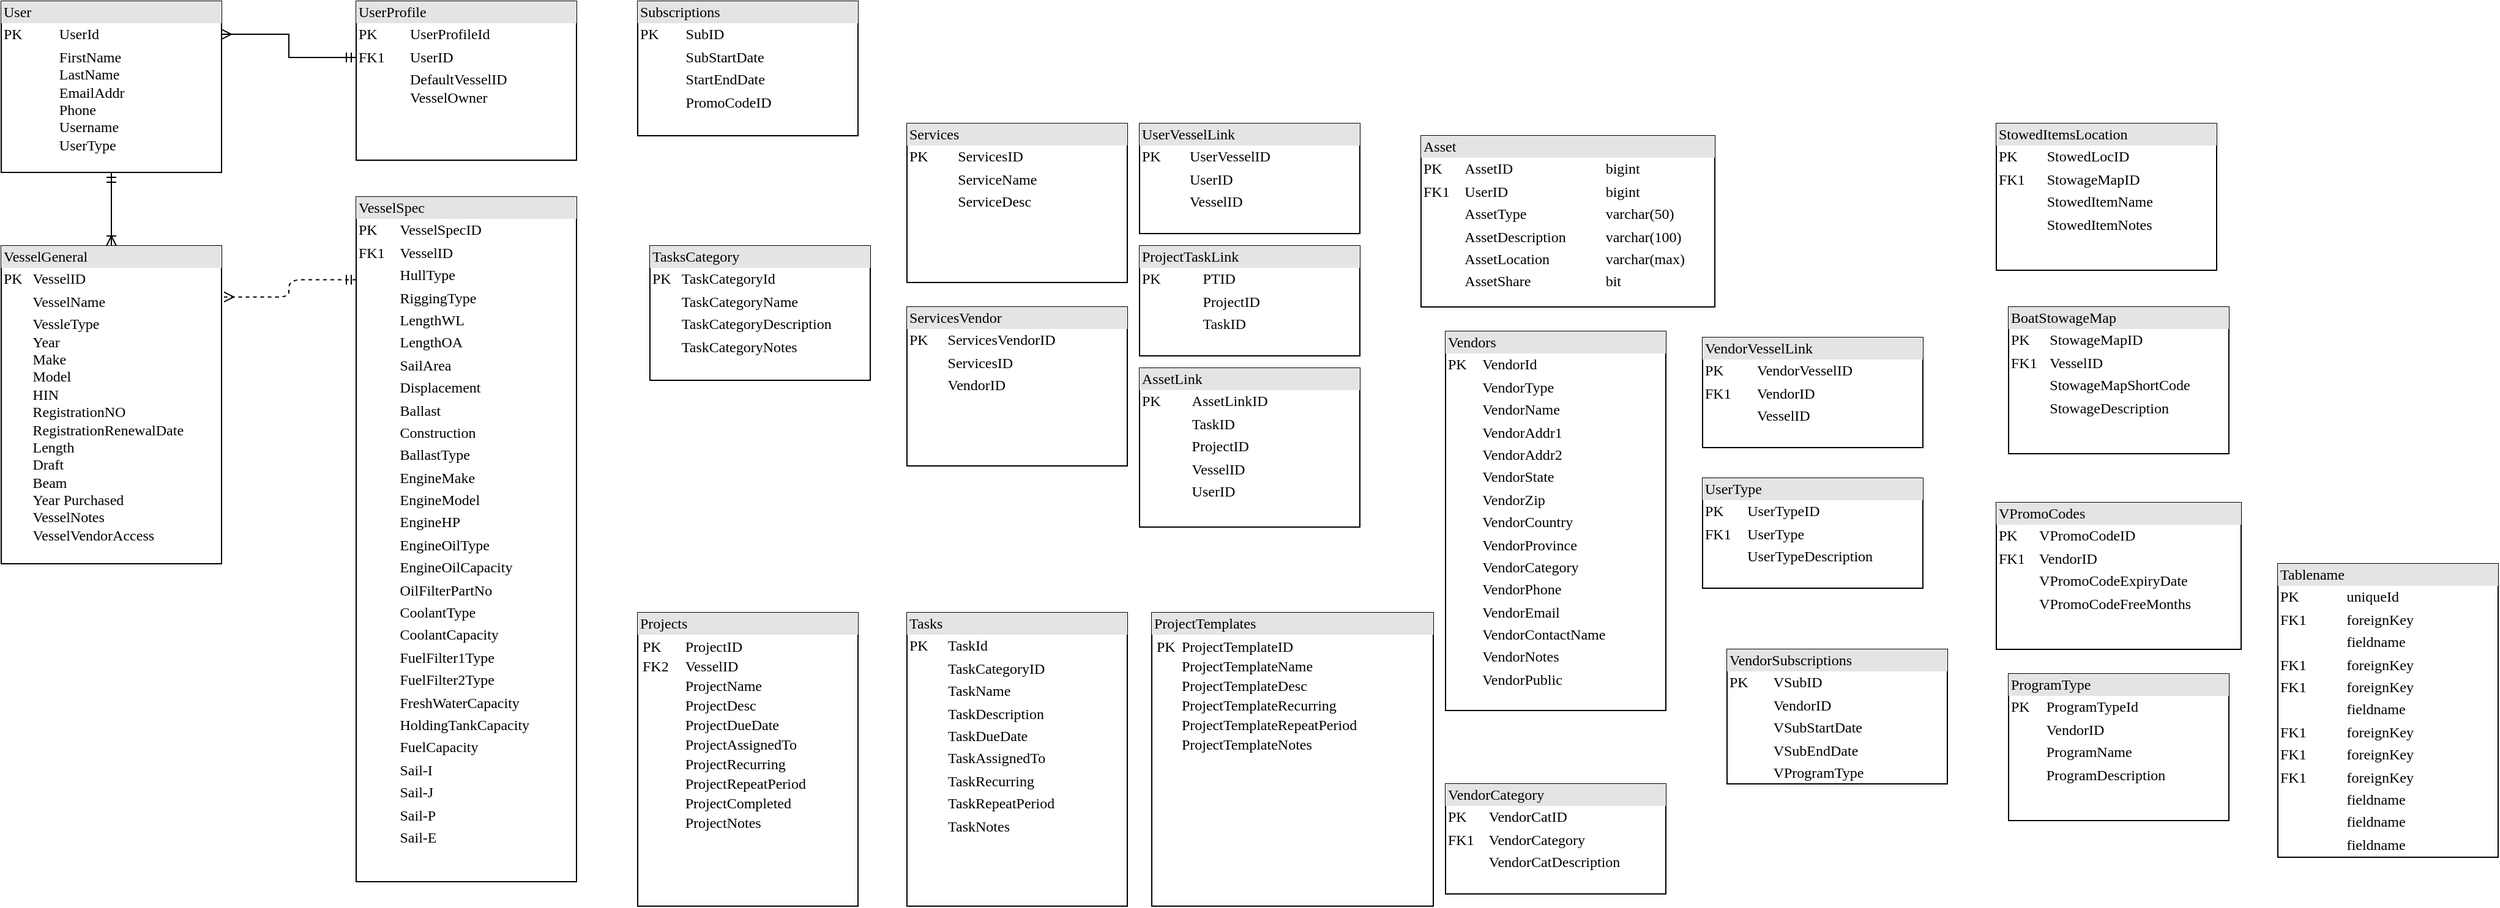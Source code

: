 <mxfile version="13.9.1" type="github">
  <diagram name="Page-1" id="2ca16b54-16f6-2749-3443-fa8db7711227">
    <mxGraphModel dx="1422" dy="802" grid="1" gridSize="10" guides="1" tooltips="1" connect="1" arrows="1" fold="1" page="1" pageScale="1" pageWidth="1100" pageHeight="850" background="#ffffff" math="0" shadow="0">
      <root>
        <mxCell id="0" />
        <mxCell id="1" parent="0" />
        <mxCell id="2ed32ef02a7f4228-1" value="&lt;div style=&quot;box-sizing: border-box ; width: 100% ; background: #e4e4e4 ; padding: 2px&quot;&gt;User&lt;/div&gt;&lt;table style=&quot;width: 100% ; font-size: 1em&quot; cellpadding=&quot;2&quot; cellspacing=&quot;0&quot;&gt;&lt;tbody&gt;&lt;tr&gt;&lt;td&gt;PK&lt;/td&gt;&lt;td&gt;UserId&lt;/td&gt;&lt;/tr&gt;&lt;tr&gt;&lt;td&gt;&lt;br&gt;&lt;/td&gt;&lt;td&gt;FirstName&lt;br&gt;LastName&lt;br&gt;EmailAddr&lt;br&gt;Phone&lt;br&gt;Username&lt;br&gt;UserType&lt;/td&gt;&lt;/tr&gt;&lt;tr&gt;&lt;td&gt;&lt;/td&gt;&lt;td&gt;&lt;br&gt;&lt;/td&gt;&lt;/tr&gt;&lt;/tbody&gt;&lt;/table&gt;" style="verticalAlign=top;align=left;overflow=fill;html=1;rounded=0;shadow=0;comic=0;labelBackgroundColor=none;strokeWidth=1;fontFamily=Verdana;fontSize=12" parent="1" vertex="1">
          <mxGeometry x="110" y="50" width="180" height="140" as="geometry" />
        </mxCell>
        <mxCell id="2ed32ef02a7f4228-22" style="edgeStyle=orthogonalEdgeStyle;html=1;dashed=1;labelBackgroundColor=none;startArrow=ERmandOne;endArrow=ERmany;fontFamily=Verdana;fontSize=12;align=left;entryX=1.011;entryY=0.161;entryDx=0;entryDy=0;entryPerimeter=0;exitX=0;exitY=0.121;exitDx=0;exitDy=0;exitPerimeter=0;startFill=0;endFill=0;" parent="1" source="2ed32ef02a7f4228-8" target="2ed32ef02a7f4228-5" edge="1">
          <mxGeometry relative="1" as="geometry">
            <mxPoint x="290" y="585" as="targetPoint" />
            <Array as="points" />
          </mxGeometry>
        </mxCell>
        <mxCell id="2ed32ef02a7f4228-5" value="&lt;div style=&quot;box-sizing: border-box ; width: 100% ; background: #e4e4e4 ; padding: 2px&quot;&gt;VesselGeneral&lt;/div&gt;&lt;table style=&quot;width: 100% ; font-size: 1em&quot; cellpadding=&quot;2&quot; cellspacing=&quot;0&quot;&gt;&lt;tbody&gt;&lt;tr&gt;&lt;td&gt;PK&lt;/td&gt;&lt;td&gt;VesselID&lt;/td&gt;&lt;/tr&gt;&lt;tr&gt;&lt;td&gt;&lt;br&gt;&lt;/td&gt;&lt;td&gt;VesselName&lt;/td&gt;&lt;/tr&gt;&lt;tr&gt;&lt;td&gt;&lt;/td&gt;&lt;td&gt;VessleType&lt;br&gt;Year&lt;br&gt;Make&lt;br&gt;Model&lt;br&gt;HIN&lt;br&gt;RegistrationNO&lt;br&gt;RegistrationRenewalDate&lt;br&gt;Length&lt;br&gt;Draft&lt;br&gt;Beam&lt;br&gt;Year Purchased&lt;br&gt;VesselNotes&lt;br&gt;VesselVendorAccess&lt;br&gt;&lt;br&gt;&lt;br&gt;&lt;br&gt;&lt;/td&gt;&lt;/tr&gt;&lt;/tbody&gt;&lt;/table&gt;" style="verticalAlign=top;align=left;overflow=fill;html=1;rounded=0;shadow=0;comic=0;labelBackgroundColor=none;strokeWidth=1;fontFamily=Verdana;fontSize=12" parent="1" vertex="1">
          <mxGeometry x="110" y="250" width="180" height="260" as="geometry" />
        </mxCell>
        <mxCell id="2ed32ef02a7f4228-8" value="&lt;div style=&quot;box-sizing: border-box ; width: 100% ; background: #e4e4e4 ; padding: 2px&quot;&gt;VesselSpec&lt;/div&gt;&lt;table style=&quot;width: 100% ; font-size: 1em&quot; cellpadding=&quot;2&quot; cellspacing=&quot;0&quot;&gt;&lt;tbody&gt;&lt;tr&gt;&lt;td&gt;PK&lt;/td&gt;&lt;td&gt;VesselSpecID&lt;/td&gt;&lt;/tr&gt;&lt;tr&gt;&lt;td&gt;FK1&lt;/td&gt;&lt;td&gt;VesselID&lt;/td&gt;&lt;/tr&gt;&lt;tr&gt;&lt;td&gt;&lt;/td&gt;&lt;td&gt;HullType&lt;/td&gt;&lt;/tr&gt;&lt;tr&gt;&lt;td&gt;&lt;br&gt;&lt;/td&gt;&lt;td&gt;RiggingType&lt;/td&gt;&lt;/tr&gt;&lt;tr&gt;&lt;td&gt;&lt;/td&gt;&lt;td&gt;LengthWL&lt;br&gt;&lt;/td&gt;&lt;/tr&gt;&lt;tr&gt;&lt;td&gt;&lt;br&gt;&lt;/td&gt;&lt;td&gt;LengthOA&lt;/td&gt;&lt;/tr&gt;&lt;tr&gt;&lt;td&gt;&lt;br&gt;&lt;/td&gt;&lt;td&gt;SailArea&lt;/td&gt;&lt;/tr&gt;&lt;tr&gt;&lt;td&gt;&lt;br&gt;&lt;/td&gt;&lt;td&gt;Displacement&lt;/td&gt;&lt;/tr&gt;&lt;tr&gt;&lt;td&gt;&lt;br&gt;&lt;/td&gt;&lt;td&gt;Ballast&lt;/td&gt;&lt;/tr&gt;&lt;tr&gt;&lt;td&gt;&lt;br&gt;&lt;/td&gt;&lt;td&gt;Construction&lt;/td&gt;&lt;/tr&gt;&lt;tr&gt;&lt;td&gt;&lt;br&gt;&lt;/td&gt;&lt;td&gt;BallastType&lt;/td&gt;&lt;/tr&gt;&lt;tr&gt;&lt;td&gt;&lt;br&gt;&lt;/td&gt;&lt;td&gt;EngineMake&lt;/td&gt;&lt;/tr&gt;&lt;tr&gt;&lt;td&gt;&lt;br&gt;&lt;/td&gt;&lt;td&gt;EngineModel&lt;/td&gt;&lt;/tr&gt;&lt;tr&gt;&lt;td&gt;&lt;br&gt;&lt;/td&gt;&lt;td&gt;EngineHP&lt;/td&gt;&lt;/tr&gt;&lt;tr&gt;&lt;td&gt;&lt;br&gt;&lt;/td&gt;&lt;td&gt;EngineOilType&lt;/td&gt;&lt;/tr&gt;&lt;tr&gt;&lt;td&gt;&lt;br&gt;&lt;/td&gt;&lt;td&gt;EngineOilCapacity&lt;/td&gt;&lt;/tr&gt;&lt;tr&gt;&lt;td&gt;&lt;br&gt;&lt;/td&gt;&lt;td&gt;OilFilterPartNo&lt;/td&gt;&lt;/tr&gt;&lt;tr&gt;&lt;td&gt;&lt;br&gt;&lt;/td&gt;&lt;td&gt;CoolantType&lt;/td&gt;&lt;/tr&gt;&lt;tr&gt;&lt;td&gt;&lt;br&gt;&lt;/td&gt;&lt;td&gt;CoolantCapacity&lt;/td&gt;&lt;/tr&gt;&lt;tr&gt;&lt;td&gt;&lt;br&gt;&lt;/td&gt;&lt;td&gt;FuelFilter1Type&lt;/td&gt;&lt;/tr&gt;&lt;tr&gt;&lt;td&gt;&lt;br&gt;&lt;/td&gt;&lt;td&gt;FuelFilter2Type&lt;/td&gt;&lt;/tr&gt;&lt;tr&gt;&lt;td&gt;&lt;br&gt;&lt;/td&gt;&lt;td&gt;FreshWaterCapacity&lt;/td&gt;&lt;/tr&gt;&lt;tr&gt;&lt;td&gt;&lt;br&gt;&lt;/td&gt;&lt;td&gt;HoldingTankCapacity&lt;/td&gt;&lt;/tr&gt;&lt;tr&gt;&lt;td&gt;&lt;br&gt;&lt;/td&gt;&lt;td&gt;FuelCapacity&lt;/td&gt;&lt;/tr&gt;&lt;tr&gt;&lt;td&gt;&lt;br&gt;&lt;/td&gt;&lt;td&gt;Sail-I&lt;/td&gt;&lt;/tr&gt;&lt;tr&gt;&lt;td&gt;&lt;br&gt;&lt;/td&gt;&lt;td&gt;Sail-J&lt;/td&gt;&lt;/tr&gt;&lt;tr&gt;&lt;td&gt;&lt;br&gt;&lt;/td&gt;&lt;td&gt;Sail-P&lt;/td&gt;&lt;/tr&gt;&lt;tr&gt;&lt;td&gt;&lt;br&gt;&lt;/td&gt;&lt;td&gt;Sail-E&lt;/td&gt;&lt;/tr&gt;&lt;/tbody&gt;&lt;/table&gt;" style="verticalAlign=top;align=left;overflow=fill;html=1;rounded=0;shadow=0;comic=0;labelBackgroundColor=none;strokeWidth=1;fontFamily=Verdana;fontSize=12" parent="1" vertex="1">
          <mxGeometry x="400" y="210" width="180" height="560" as="geometry" />
        </mxCell>
        <mxCell id="2ed32ef02a7f4228-9" value="&lt;div style=&quot;box-sizing: border-box ; width: 100% ; background: #e4e4e4 ; padding: 2px&quot;&gt;UserVesselLink&lt;/div&gt;&lt;table style=&quot;width: 100% ; font-size: 1em&quot; cellpadding=&quot;2&quot; cellspacing=&quot;0&quot;&gt;&lt;tbody&gt;&lt;tr&gt;&lt;td&gt;PK&lt;/td&gt;&lt;td&gt;UserVesselID&lt;/td&gt;&lt;/tr&gt;&lt;tr&gt;&lt;td&gt;&lt;/td&gt;&lt;td&gt;UserID&lt;/td&gt;&lt;/tr&gt;&lt;tr&gt;&lt;td&gt;&lt;/td&gt;&lt;td&gt;VesselID&lt;/td&gt;&lt;/tr&gt;&lt;/tbody&gt;&lt;/table&gt;" style="verticalAlign=top;align=left;overflow=fill;html=1;rounded=0;shadow=0;comic=0;labelBackgroundColor=none;strokeWidth=1;fontFamily=Verdana;fontSize=12" parent="1" vertex="1">
          <mxGeometry x="1040" y="150" width="180" height="90" as="geometry" />
        </mxCell>
        <mxCell id="2ed32ef02a7f4228-10" value="&lt;div style=&quot;box-sizing: border-box ; width: 100% ; background: #e4e4e4 ; padding: 2px&quot;&gt;Tablename&lt;/div&gt;&lt;table style=&quot;width: 100% ; font-size: 1em&quot; cellpadding=&quot;2&quot; cellspacing=&quot;0&quot;&gt;&lt;tbody&gt;&lt;tr&gt;&lt;td&gt;PK&lt;/td&gt;&lt;td&gt;uniqueId&lt;/td&gt;&lt;/tr&gt;&lt;tr&gt;&lt;td&gt;FK1&lt;/td&gt;&lt;td&gt;foreignKey&lt;/td&gt;&lt;/tr&gt;&lt;tr&gt;&lt;td&gt;&lt;/td&gt;&lt;td&gt;fieldname&lt;/td&gt;&lt;/tr&gt;&lt;tr&gt;&lt;td&gt;FK1&lt;br&gt;&lt;/td&gt;&lt;td&gt;foreignKey&lt;br&gt;&lt;/td&gt;&lt;/tr&gt;&lt;tr&gt;&lt;td&gt;FK1&lt;br&gt;&lt;/td&gt;&lt;td&gt;foreignKey&lt;br&gt;&lt;/td&gt;&lt;/tr&gt;&lt;tr&gt;&lt;td&gt;&lt;br&gt;&lt;/td&gt;&lt;td&gt;fieldname&lt;br&gt;&lt;/td&gt;&lt;/tr&gt;&lt;tr&gt;&lt;td&gt;FK1&lt;br&gt;&lt;/td&gt;&lt;td&gt;foreignKey&lt;br&gt;&lt;/td&gt;&lt;/tr&gt;&lt;tr&gt;&lt;td&gt;FK1&lt;br&gt;&lt;/td&gt;&lt;td&gt;foreignKey&lt;br&gt;&lt;/td&gt;&lt;/tr&gt;&lt;tr&gt;&lt;td&gt;FK1&lt;br&gt;&lt;/td&gt;&lt;td&gt;foreignKey&lt;br&gt;&lt;/td&gt;&lt;/tr&gt;&lt;tr&gt;&lt;td&gt;&lt;br&gt;&lt;/td&gt;&lt;td&gt;fieldname&lt;br&gt;&lt;/td&gt;&lt;/tr&gt;&lt;tr&gt;&lt;td&gt;&lt;br&gt;&lt;/td&gt;&lt;td&gt;fieldname&lt;br&gt;&lt;/td&gt;&lt;/tr&gt;&lt;tr&gt;&lt;td&gt;&lt;br&gt;&lt;/td&gt;&lt;td&gt;fieldname&lt;br&gt;&lt;/td&gt;&lt;/tr&gt;&lt;/tbody&gt;&lt;/table&gt;" style="verticalAlign=top;align=left;overflow=fill;html=1;rounded=0;shadow=0;comic=0;labelBackgroundColor=none;strokeWidth=1;fontFamily=Verdana;fontSize=12" parent="1" vertex="1">
          <mxGeometry x="1970" y="510" width="180" height="240" as="geometry" />
        </mxCell>
        <mxCell id="2ed32ef02a7f4228-11" value="&lt;div style=&quot;box-sizing: border-box ; width: 100% ; background: #e4e4e4 ; padding: 2px&quot;&gt;ProjectTaskLink&lt;/div&gt;&lt;table style=&quot;width: 100% ; font-size: 1em&quot; cellpadding=&quot;2&quot; cellspacing=&quot;0&quot;&gt;&lt;tbody&gt;&lt;tr&gt;&lt;td&gt;PK&lt;/td&gt;&lt;td&gt;PTID&lt;/td&gt;&lt;/tr&gt;&lt;tr&gt;&lt;td&gt;&lt;br&gt;&lt;/td&gt;&lt;td&gt;ProjectID&lt;/td&gt;&lt;/tr&gt;&lt;tr&gt;&lt;td&gt;&lt;/td&gt;&lt;td&gt;TaskID&lt;/td&gt;&lt;/tr&gt;&lt;/tbody&gt;&lt;/table&gt;" style="verticalAlign=top;align=left;overflow=fill;html=1;rounded=0;shadow=0;comic=0;labelBackgroundColor=none;strokeWidth=1;fontFamily=Verdana;fontSize=12" parent="1" vertex="1">
          <mxGeometry x="1040" y="250" width="180" height="90" as="geometry" />
        </mxCell>
        <mxCell id="2ed32ef02a7f4228-13" value="" style="edgeStyle=orthogonalEdgeStyle;html=1;endArrow=ERoneToMany;startArrow=ERmandOne;labelBackgroundColor=none;fontFamily=Verdana;fontSize=12;align=left;exitX=0.5;exitY=1;entryX=0.5;entryY=0;" parent="1" source="2ed32ef02a7f4228-1" target="2ed32ef02a7f4228-5" edge="1">
          <mxGeometry width="100" height="100" relative="1" as="geometry">
            <mxPoint x="350" y="370" as="sourcePoint" />
            <mxPoint x="450" y="270" as="targetPoint" />
          </mxGeometry>
        </mxCell>
        <mxCell id="KJobEhFZfpMi85MwYcCg-4" style="edgeStyle=orthogonalEdgeStyle;rounded=0;orthogonalLoop=1;jettySize=auto;html=1;entryX=1;entryY=0.193;entryDx=0;entryDy=0;entryPerimeter=0;exitX=0;exitY=0.354;exitDx=0;exitDy=0;exitPerimeter=0;endArrow=ERmany;endFill=0;startArrow=ERmandOne;startFill=0;" parent="1" source="KJobEhFZfpMi85MwYcCg-2" target="2ed32ef02a7f4228-1" edge="1">
          <mxGeometry relative="1" as="geometry" />
        </mxCell>
        <mxCell id="KJobEhFZfpMi85MwYcCg-2" value="&lt;div style=&quot;box-sizing: border-box ; width: 100% ; background: #e4e4e4 ; padding: 2px&quot;&gt;UserProfile&lt;/div&gt;&lt;table style=&quot;width: 100% ; font-size: 1em&quot; cellpadding=&quot;2&quot; cellspacing=&quot;0&quot;&gt;&lt;tbody&gt;&lt;tr&gt;&lt;td&gt;PK&lt;/td&gt;&lt;td&gt;UserProfileId&lt;/td&gt;&lt;/tr&gt;&lt;tr&gt;&lt;td&gt;FK1&lt;/td&gt;&lt;td&gt;UserID&lt;/td&gt;&lt;/tr&gt;&lt;tr&gt;&lt;td&gt;&lt;br&gt;&lt;/td&gt;&lt;td&gt;DefaultVesselID&lt;br&gt;VesselOwner&lt;/td&gt;&lt;/tr&gt;&lt;tr&gt;&lt;td&gt;&lt;br&gt;&lt;/td&gt;&lt;td&gt;&lt;br&gt;&lt;/td&gt;&lt;/tr&gt;&lt;/tbody&gt;&lt;/table&gt;" style="verticalAlign=top;align=left;overflow=fill;html=1;rounded=0;shadow=0;comic=0;labelBackgroundColor=none;strokeWidth=1;fontFamily=Verdana;fontSize=12" parent="1" vertex="1">
          <mxGeometry x="400" y="50" width="180" height="130" as="geometry" />
        </mxCell>
        <mxCell id="KJobEhFZfpMi85MwYcCg-8" value="&lt;div style=&quot;box-sizing: border-box ; width: 100% ; background: #e4e4e4 ; padding: 2px&quot;&gt;Projects&lt;/div&gt;&lt;table style=&quot;width: 100% ; font-size: 1em&quot; cellpadding=&quot;2&quot; cellspacing=&quot;0&quot;&gt;&lt;tbody&gt;&lt;tr&gt;&lt;td&gt;&lt;table cellpadding=&quot;2&quot; cellspacing=&quot;0&quot; style=&quot;font-size: 1em ; width: 176px&quot;&gt;&lt;tbody style=&quot;line-height: 12px&quot;&gt;&lt;tr&gt;&lt;td&gt;PK&lt;/td&gt;&lt;td&gt;&lt;span style=&quot;background-color: rgb(255 , 255 , 255)&quot;&gt;ProjectID&lt;/span&gt;&lt;/td&gt;&lt;/tr&gt;&lt;tr&gt;&lt;td&gt;FK2&lt;/td&gt;&lt;td&gt;&lt;span style=&quot;background-color: rgb(255 , 255 , 255)&quot;&gt;VesselID&lt;/span&gt;&lt;/td&gt;&lt;/tr&gt;&lt;tr&gt;&lt;td&gt;&lt;br&gt;&lt;/td&gt;&lt;td&gt;ProjectName&lt;/td&gt;&lt;/tr&gt;&lt;tr&gt;&lt;td&gt;&lt;br&gt;&lt;/td&gt;&lt;td&gt;ProjectDesc&lt;/td&gt;&lt;/tr&gt;&lt;tr&gt;&lt;td&gt;&lt;br&gt;&lt;/td&gt;&lt;td&gt;ProjectDueDate&lt;/td&gt;&lt;/tr&gt;&lt;tr&gt;&lt;td&gt;&lt;br&gt;&lt;/td&gt;&lt;td&gt;ProjectAssignedTo&lt;/td&gt;&lt;/tr&gt;&lt;tr&gt;&lt;td&gt;&lt;br&gt;&lt;/td&gt;&lt;td&gt;ProjectRecurring&lt;/td&gt;&lt;/tr&gt;&lt;tr&gt;&lt;td&gt;&lt;br&gt;&lt;/td&gt;&lt;td&gt;&lt;span style=&quot;background-color: rgb(255 , 255 , 255)&quot;&gt;ProjectRepeatPeriod&lt;/span&gt;&lt;/td&gt;&lt;/tr&gt;&lt;tr&gt;&lt;td&gt;&lt;br&gt;&lt;/td&gt;&lt;td&gt;ProjectCompleted&lt;/td&gt;&lt;/tr&gt;&lt;tr&gt;&lt;td&gt;&lt;br&gt;&lt;/td&gt;&lt;td&gt;ProjectNotes&lt;/td&gt;&lt;/tr&gt;&lt;/tbody&gt;&lt;/table&gt;&lt;/td&gt;&lt;td&gt;&lt;/td&gt;&lt;/tr&gt;&lt;tr&gt;&lt;td&gt;&lt;br&gt;&lt;/td&gt;&lt;td&gt;fieldname&lt;br&gt;&lt;/td&gt;&lt;/tr&gt;&lt;tr&gt;&lt;td&gt;&lt;br&gt;&lt;/td&gt;&lt;td&gt;fieldname&lt;br&gt;&lt;/td&gt;&lt;/tr&gt;&lt;tr&gt;&lt;td&gt;&lt;br&gt;&lt;/td&gt;&lt;td&gt;fieldname&lt;br&gt;&lt;/td&gt;&lt;/tr&gt;&lt;/tbody&gt;&lt;/table&gt;" style="verticalAlign=top;align=left;overflow=fill;html=1;rounded=0;shadow=0;comic=0;labelBackgroundColor=none;strokeWidth=1;fontFamily=Verdana;fontSize=12" parent="1" vertex="1">
          <mxGeometry x="630" y="550" width="180" height="240" as="geometry" />
        </mxCell>
        <mxCell id="KJobEhFZfpMi85MwYcCg-45" value="&lt;div style=&quot;box-sizing: border-box ; width: 100% ; background: #e4e4e4 ; padding: 2px&quot;&gt;ProjectTemplates&lt;/div&gt;&lt;table style=&quot;width: 100% ; font-size: 1em&quot; cellpadding=&quot;2&quot; cellspacing=&quot;0&quot;&gt;&lt;tbody&gt;&lt;tr&gt;&lt;td&gt;&lt;table cellpadding=&quot;2&quot; cellspacing=&quot;0&quot; style=&quot;font-size: 1em ; width: 176px&quot;&gt;&lt;tbody style=&quot;line-height: 12px&quot;&gt;&lt;tr&gt;&lt;td&gt;PK&lt;/td&gt;&lt;td&gt;&lt;span style=&quot;background-color: rgb(255 , 255 , 255)&quot;&gt;ProjectTemplateID&lt;/span&gt;&lt;/td&gt;&lt;/tr&gt;&lt;tr&gt;&lt;td&gt;&lt;br&gt;&lt;/td&gt;&lt;td&gt;ProjectTemplateName&lt;/td&gt;&lt;/tr&gt;&lt;tr&gt;&lt;td&gt;&lt;br&gt;&lt;/td&gt;&lt;td&gt;ProjectTemplateDesc&lt;/td&gt;&lt;/tr&gt;&lt;tr&gt;&lt;td&gt;&lt;br&gt;&lt;/td&gt;&lt;td&gt;ProjectTemplateRecurring&lt;/td&gt;&lt;/tr&gt;&lt;tr&gt;&lt;td&gt;&lt;br&gt;&lt;/td&gt;&lt;td&gt;&lt;span style=&quot;background-color: rgb(255 , 255 , 255)&quot;&gt;ProjectTemplateRepeatPeriod&lt;/span&gt;&lt;/td&gt;&lt;/tr&gt;&lt;tr&gt;&lt;td&gt;&lt;br&gt;&lt;/td&gt;&lt;td&gt;ProjectTemplateNotes&lt;/td&gt;&lt;/tr&gt;&lt;/tbody&gt;&lt;/table&gt;&lt;/td&gt;&lt;td&gt;&lt;/td&gt;&lt;/tr&gt;&lt;/tbody&gt;&lt;/table&gt;" style="verticalAlign=top;align=left;overflow=fill;html=1;rounded=0;shadow=0;comic=0;labelBackgroundColor=none;strokeWidth=1;fontFamily=Verdana;fontSize=12" parent="1" vertex="1">
          <mxGeometry x="1050" y="550" width="230" height="240" as="geometry" />
        </mxCell>
        <mxCell id="KJobEhFZfpMi85MwYcCg-46" value="&lt;div style=&quot;box-sizing: border-box ; width: 100% ; background: #e4e4e4 ; padding: 2px&quot;&gt;Tasks&lt;/div&gt;&lt;table style=&quot;width: 100% ; font-size: 1em&quot; cellpadding=&quot;2&quot; cellspacing=&quot;0&quot;&gt;&lt;tbody&gt;&lt;tr&gt;&lt;td&gt;PK&lt;/td&gt;&lt;td&gt;TaskId&lt;/td&gt;&lt;/tr&gt;&lt;tr&gt;&lt;td&gt;&lt;br&gt;&lt;/td&gt;&lt;td&gt;TaskCategoryID&lt;/td&gt;&lt;/tr&gt;&lt;tr&gt;&lt;td&gt;&lt;/td&gt;&lt;td&gt;TaskName&lt;/td&gt;&lt;/tr&gt;&lt;tr&gt;&lt;td&gt;&lt;br&gt;&lt;/td&gt;&lt;td&gt;TaskDescription&lt;/td&gt;&lt;/tr&gt;&lt;tr&gt;&lt;td&gt;&lt;br&gt;&lt;/td&gt;&lt;td&gt;TaskDueDate&lt;br&gt;&lt;/td&gt;&lt;/tr&gt;&lt;tr&gt;&lt;td&gt;&lt;br&gt;&lt;/td&gt;&lt;td&gt;TaskAssignedTo&lt;/td&gt;&lt;/tr&gt;&lt;tr&gt;&lt;td&gt;&lt;br&gt;&lt;/td&gt;&lt;td&gt;TaskRecurring&lt;/td&gt;&lt;/tr&gt;&lt;tr&gt;&lt;td&gt;&lt;br&gt;&lt;/td&gt;&lt;td&gt;TaskRepeatPeriod&lt;/td&gt;&lt;/tr&gt;&lt;tr&gt;&lt;td&gt;&lt;br&gt;&lt;/td&gt;&lt;td&gt;TaskNotes&lt;br&gt;&lt;/td&gt;&lt;/tr&gt;&lt;/tbody&gt;&lt;/table&gt;" style="verticalAlign=top;align=left;overflow=fill;html=1;rounded=0;shadow=0;comic=0;labelBackgroundColor=none;strokeWidth=1;fontFamily=Verdana;fontSize=12" parent="1" vertex="1">
          <mxGeometry x="850" y="550" width="180" height="240" as="geometry" />
        </mxCell>
        <mxCell id="KJobEhFZfpMi85MwYcCg-47" value="&lt;div style=&quot;box-sizing: border-box ; width: 100% ; background: #e4e4e4 ; padding: 2px&quot;&gt;Asset&lt;/div&gt;&lt;table style=&quot;width: 100% ; font-size: 1em&quot; cellpadding=&quot;2&quot; cellspacing=&quot;0&quot;&gt;&lt;tbody&gt;&lt;tr&gt;&lt;td&gt;PK&lt;/td&gt;&lt;td&gt;AssetID&lt;/td&gt;&lt;td&gt;bigint&lt;/td&gt;&lt;/tr&gt;&lt;tr&gt;&lt;td&gt;FK1&lt;/td&gt;&lt;td&gt;UserID&lt;/td&gt;&lt;td&gt;bigint&lt;/td&gt;&lt;/tr&gt;&lt;tr&gt;&lt;td&gt;&lt;/td&gt;&lt;td&gt;AssetType&lt;/td&gt;&lt;td&gt;varchar(50)&lt;/td&gt;&lt;/tr&gt;&lt;tr&gt;&lt;td&gt;&lt;br&gt;&lt;/td&gt;&lt;td&gt;AssetDescription&lt;/td&gt;&lt;td&gt;varchar(100)&lt;/td&gt;&lt;/tr&gt;&lt;tr&gt;&lt;td&gt;&lt;br&gt;&lt;/td&gt;&lt;td&gt;AssetLocation&lt;/td&gt;&lt;td&gt;varchar(max)&lt;/td&gt;&lt;/tr&gt;&lt;tr&gt;&lt;td&gt;&lt;br&gt;&lt;/td&gt;&lt;td&gt;AssetShare&lt;/td&gt;&lt;td&gt;bit&lt;/td&gt;&lt;/tr&gt;&lt;/tbody&gt;&lt;/table&gt;" style="verticalAlign=top;align=left;overflow=fill;html=1;rounded=0;shadow=0;comic=0;labelBackgroundColor=none;strokeWidth=1;fontFamily=Verdana;fontSize=12" parent="1" vertex="1">
          <mxGeometry x="1270" y="160" width="240" height="140" as="geometry" />
        </mxCell>
        <mxCell id="KJobEhFZfpMi85MwYcCg-48" value="&lt;div style=&quot;box-sizing: border-box ; width: 100% ; background: #e4e4e4 ; padding: 2px&quot;&gt;AssetLink&lt;/div&gt;&lt;table style=&quot;width: 100% ; font-size: 1em&quot; cellpadding=&quot;2&quot; cellspacing=&quot;0&quot;&gt;&lt;tbody&gt;&lt;tr&gt;&lt;td&gt;PK&lt;/td&gt;&lt;td&gt;AssetLinkID&lt;/td&gt;&lt;/tr&gt;&lt;tr&gt;&lt;td&gt;&lt;br&gt;&lt;/td&gt;&lt;td&gt;TaskID&lt;/td&gt;&lt;/tr&gt;&lt;tr&gt;&lt;td&gt;&lt;/td&gt;&lt;td&gt;ProjectID&lt;/td&gt;&lt;/tr&gt;&lt;tr&gt;&lt;td&gt;&lt;br&gt;&lt;/td&gt;&lt;td&gt;VesselID&lt;/td&gt;&lt;/tr&gt;&lt;tr&gt;&lt;td&gt;&lt;br&gt;&lt;/td&gt;&lt;td&gt;UserID&lt;/td&gt;&lt;/tr&gt;&lt;tr&gt;&lt;td&gt;&lt;br&gt;&lt;/td&gt;&lt;td&gt;&lt;br&gt;&lt;/td&gt;&lt;/tr&gt;&lt;/tbody&gt;&lt;/table&gt;" style="verticalAlign=top;align=left;overflow=fill;html=1;rounded=0;shadow=0;comic=0;labelBackgroundColor=none;strokeWidth=1;fontFamily=Verdana;fontSize=12" parent="1" vertex="1">
          <mxGeometry x="1040" y="350" width="180" height="130" as="geometry" />
        </mxCell>
        <mxCell id="KJobEhFZfpMi85MwYcCg-49" value="&lt;div style=&quot;box-sizing: border-box ; width: 100% ; background: #e4e4e4 ; padding: 2px&quot;&gt;Vendors&lt;/div&gt;&lt;table style=&quot;width: 100% ; font-size: 1em&quot; cellpadding=&quot;2&quot; cellspacing=&quot;0&quot;&gt;&lt;tbody&gt;&lt;tr&gt;&lt;td&gt;PK&lt;/td&gt;&lt;td&gt;VendorId&lt;/td&gt;&lt;/tr&gt;&lt;tr&gt;&lt;td&gt;&lt;br&gt;&lt;/td&gt;&lt;td&gt;VendorType&lt;/td&gt;&lt;/tr&gt;&lt;tr&gt;&lt;td&gt;&lt;br&gt;&lt;/td&gt;&lt;td&gt;VendorName&lt;/td&gt;&lt;/tr&gt;&lt;tr&gt;&lt;td&gt;&lt;/td&gt;&lt;td&gt;VendorAddr1&lt;/td&gt;&lt;/tr&gt;&lt;tr&gt;&lt;td&gt;&lt;br&gt;&lt;/td&gt;&lt;td&gt;VendorAddr2&lt;br&gt;&lt;/td&gt;&lt;/tr&gt;&lt;tr&gt;&lt;td&gt;&lt;br&gt;&lt;/td&gt;&lt;td&gt;VendorState&lt;br&gt;&lt;/td&gt;&lt;/tr&gt;&lt;tr&gt;&lt;td&gt;&lt;br&gt;&lt;/td&gt;&lt;td&gt;VendorZip&lt;/td&gt;&lt;/tr&gt;&lt;tr&gt;&lt;td&gt;&lt;br&gt;&lt;/td&gt;&lt;td&gt;VendorCountry&lt;br&gt;&lt;/td&gt;&lt;/tr&gt;&lt;tr&gt;&lt;td&gt;&lt;br&gt;&lt;/td&gt;&lt;td&gt;VendorProvince&lt;br&gt;&lt;/td&gt;&lt;/tr&gt;&lt;tr&gt;&lt;td&gt;&lt;br&gt;&lt;/td&gt;&lt;td&gt;VendorCategory&lt;br&gt;&lt;/td&gt;&lt;/tr&gt;&lt;tr&gt;&lt;td&gt;&lt;br&gt;&lt;/td&gt;&lt;td&gt;VendorPhone&lt;/td&gt;&lt;/tr&gt;&lt;tr&gt;&lt;td&gt;&lt;br&gt;&lt;/td&gt;&lt;td&gt;VendorEmail&lt;/td&gt;&lt;/tr&gt;&lt;tr&gt;&lt;td&gt;&lt;br&gt;&lt;/td&gt;&lt;td&gt;VendorContactName&lt;/td&gt;&lt;/tr&gt;&lt;tr&gt;&lt;td&gt;&lt;br&gt;&lt;/td&gt;&lt;td&gt;VendorNotes&lt;/td&gt;&lt;/tr&gt;&lt;tr&gt;&lt;td&gt;&lt;br&gt;&lt;/td&gt;&lt;td&gt;VendorPublic&lt;/td&gt;&lt;/tr&gt;&lt;tr&gt;&lt;td&gt;&lt;br&gt;&lt;/td&gt;&lt;td&gt;&lt;br&gt;&lt;/td&gt;&lt;/tr&gt;&lt;/tbody&gt;&lt;/table&gt;" style="verticalAlign=top;align=left;overflow=fill;html=1;rounded=0;shadow=0;comic=0;labelBackgroundColor=none;strokeWidth=1;fontFamily=Verdana;fontSize=12" parent="1" vertex="1">
          <mxGeometry x="1290" y="320" width="180" height="310" as="geometry" />
        </mxCell>
        <mxCell id="KJobEhFZfpMi85MwYcCg-50" value="&lt;div style=&quot;box-sizing: border-box ; width: 100% ; background: #e4e4e4 ; padding: 2px&quot;&gt;VendorCategory&lt;/div&gt;&lt;table style=&quot;width: 100% ; font-size: 1em&quot; cellpadding=&quot;2&quot; cellspacing=&quot;0&quot;&gt;&lt;tbody&gt;&lt;tr&gt;&lt;td&gt;PK&lt;/td&gt;&lt;td&gt;VendorCatID&lt;/td&gt;&lt;/tr&gt;&lt;tr&gt;&lt;td&gt;FK1&lt;/td&gt;&lt;td&gt;VendorCategory&lt;/td&gt;&lt;/tr&gt;&lt;tr&gt;&lt;td&gt;&lt;/td&gt;&lt;td&gt;VendorCatDescription&lt;/td&gt;&lt;/tr&gt;&lt;/tbody&gt;&lt;/table&gt;" style="verticalAlign=top;align=left;overflow=fill;html=1;rounded=0;shadow=0;comic=0;labelBackgroundColor=none;strokeWidth=1;fontFamily=Verdana;fontSize=12" parent="1" vertex="1">
          <mxGeometry x="1290" y="690" width="180" height="90" as="geometry" />
        </mxCell>
        <mxCell id="KJobEhFZfpMi85MwYcCg-51" value="&lt;div style=&quot;box-sizing: border-box ; width: 100% ; background: #e4e4e4 ; padding: 2px&quot;&gt;VendorVesselLink&lt;/div&gt;&lt;table style=&quot;width: 100% ; font-size: 1em&quot; cellpadding=&quot;2&quot; cellspacing=&quot;0&quot;&gt;&lt;tbody&gt;&lt;tr&gt;&lt;td&gt;PK&lt;/td&gt;&lt;td&gt;VendorVesselID&lt;/td&gt;&lt;/tr&gt;&lt;tr&gt;&lt;td&gt;FK1&lt;/td&gt;&lt;td&gt;VendorID&lt;/td&gt;&lt;/tr&gt;&lt;tr&gt;&lt;td&gt;&lt;/td&gt;&lt;td&gt;VesselID&lt;/td&gt;&lt;/tr&gt;&lt;/tbody&gt;&lt;/table&gt;" style="verticalAlign=top;align=left;overflow=fill;html=1;rounded=0;shadow=0;comic=0;labelBackgroundColor=none;strokeWidth=1;fontFamily=Verdana;fontSize=12" parent="1" vertex="1">
          <mxGeometry x="1500" y="325" width="180" height="90" as="geometry" />
        </mxCell>
        <mxCell id="6VAia3HNnDZ74gM7nJHt-1" value="&lt;div style=&quot;box-sizing: border-box ; width: 100% ; background: #e4e4e4 ; padding: 2px&quot;&gt;UserType&lt;/div&gt;&lt;table style=&quot;width: 100% ; font-size: 1em&quot; cellpadding=&quot;2&quot; cellspacing=&quot;0&quot;&gt;&lt;tbody&gt;&lt;tr&gt;&lt;td&gt;PK&lt;/td&gt;&lt;td&gt;UserTypeID&lt;/td&gt;&lt;/tr&gt;&lt;tr&gt;&lt;td&gt;FK1&lt;/td&gt;&lt;td&gt;UserType&lt;/td&gt;&lt;/tr&gt;&lt;tr&gt;&lt;td&gt;&lt;/td&gt;&lt;td&gt;UserTypeDescription&lt;/td&gt;&lt;/tr&gt;&lt;/tbody&gt;&lt;/table&gt;" style="verticalAlign=top;align=left;overflow=fill;html=1;rounded=0;shadow=0;comic=0;labelBackgroundColor=none;strokeWidth=1;fontFamily=Verdana;fontSize=12" parent="1" vertex="1">
          <mxGeometry x="1500" y="440" width="180" height="90" as="geometry" />
        </mxCell>
        <mxCell id="6VAia3HNnDZ74gM7nJHt-2" value="&lt;div style=&quot;box-sizing: border-box ; width: 100% ; background: #e4e4e4 ; padding: 2px&quot;&gt;StowedItemsLocation&lt;/div&gt;&lt;table style=&quot;width: 100% ; font-size: 1em&quot; cellpadding=&quot;2&quot; cellspacing=&quot;0&quot;&gt;&lt;tbody&gt;&lt;tr&gt;&lt;td&gt;PK&lt;/td&gt;&lt;td&gt;StowedLocID&lt;/td&gt;&lt;/tr&gt;&lt;tr&gt;&lt;td&gt;FK1&lt;/td&gt;&lt;td&gt;StowageMapID&lt;/td&gt;&lt;/tr&gt;&lt;tr&gt;&lt;td&gt;&lt;/td&gt;&lt;td&gt;StowedItemName&lt;/td&gt;&lt;/tr&gt;&lt;tr&gt;&lt;td&gt;&lt;br&gt;&lt;/td&gt;&lt;td&gt;StowedItemNotes&lt;br&gt;&lt;/td&gt;&lt;/tr&gt;&lt;/tbody&gt;&lt;/table&gt;" style="verticalAlign=top;align=left;overflow=fill;html=1;rounded=0;shadow=0;comic=0;labelBackgroundColor=none;strokeWidth=1;fontFamily=Verdana;fontSize=12" parent="1" vertex="1">
          <mxGeometry x="1740" y="150" width="180" height="120" as="geometry" />
        </mxCell>
        <mxCell id="6VAia3HNnDZ74gM7nJHt-3" value="&lt;div style=&quot;box-sizing: border-box ; width: 100% ; background: #e4e4e4 ; padding: 2px&quot;&gt;BoatStowageMap&lt;/div&gt;&lt;table style=&quot;width: 100% ; font-size: 1em&quot; cellpadding=&quot;2&quot; cellspacing=&quot;0&quot;&gt;&lt;tbody&gt;&lt;tr&gt;&lt;td&gt;PK&lt;/td&gt;&lt;td&gt;StowageMapID&lt;/td&gt;&lt;/tr&gt;&lt;tr&gt;&lt;td&gt;FK1&lt;/td&gt;&lt;td&gt;VesselID&lt;/td&gt;&lt;/tr&gt;&lt;tr&gt;&lt;td&gt;&lt;/td&gt;&lt;td&gt;StowageMapShortCode&lt;/td&gt;&lt;/tr&gt;&lt;tr&gt;&lt;td&gt;&lt;br&gt;&lt;/td&gt;&lt;td&gt;StowageDescription&lt;br&gt;&lt;/td&gt;&lt;/tr&gt;&lt;/tbody&gt;&lt;/table&gt;" style="verticalAlign=top;align=left;overflow=fill;html=1;rounded=0;shadow=0;comic=0;labelBackgroundColor=none;strokeWidth=1;fontFamily=Verdana;fontSize=12" parent="1" vertex="1">
          <mxGeometry x="1750" y="300" width="180" height="120" as="geometry" />
        </mxCell>
        <mxCell id="6VAia3HNnDZ74gM7nJHt-4" value="&lt;div style=&quot;box-sizing: border-box ; width: 100% ; background: #e4e4e4 ; padding: 2px&quot;&gt;VPromoCodes&lt;/div&gt;&lt;table style=&quot;width: 100% ; font-size: 1em&quot; cellpadding=&quot;2&quot; cellspacing=&quot;0&quot;&gt;&lt;tbody&gt;&lt;tr&gt;&lt;td&gt;PK&lt;/td&gt;&lt;td&gt;VPromoCodeID&lt;/td&gt;&lt;/tr&gt;&lt;tr&gt;&lt;td&gt;FK1&lt;/td&gt;&lt;td&gt;VendorID&lt;/td&gt;&lt;/tr&gt;&lt;tr&gt;&lt;td&gt;&lt;/td&gt;&lt;td&gt;VPromoCodeExpiryDate&lt;/td&gt;&lt;/tr&gt;&lt;tr&gt;&lt;td&gt;&lt;br&gt;&lt;/td&gt;&lt;td&gt;VPromoCodeFreeMonths&lt;br&gt;&lt;/td&gt;&lt;/tr&gt;&lt;tr&gt;&lt;td&gt;&lt;br&gt;&lt;/td&gt;&lt;td&gt;&lt;br&gt;&lt;/td&gt;&lt;/tr&gt;&lt;tr&gt;&lt;td&gt;&lt;br&gt;&lt;/td&gt;&lt;td&gt;&lt;br&gt;&lt;/td&gt;&lt;/tr&gt;&lt;/tbody&gt;&lt;/table&gt;" style="verticalAlign=top;align=left;overflow=fill;html=1;rounded=0;shadow=0;comic=0;labelBackgroundColor=none;strokeWidth=1;fontFamily=Verdana;fontSize=12" parent="1" vertex="1">
          <mxGeometry x="1740" y="460" width="200" height="120" as="geometry" />
        </mxCell>
        <mxCell id="6VAia3HNnDZ74gM7nJHt-5" value="&lt;div style=&quot;box-sizing: border-box ; width: 100% ; background: #e4e4e4 ; padding: 2px&quot;&gt;ProgramType&lt;/div&gt;&lt;table style=&quot;width: 100% ; font-size: 1em&quot; cellpadding=&quot;2&quot; cellspacing=&quot;0&quot;&gt;&lt;tbody&gt;&lt;tr&gt;&lt;td&gt;PK&lt;/td&gt;&lt;td&gt;ProgramTypeId&lt;/td&gt;&lt;/tr&gt;&lt;tr&gt;&lt;td&gt;&lt;br&gt;&lt;/td&gt;&lt;td&gt;VendorID&lt;/td&gt;&lt;/tr&gt;&lt;tr&gt;&lt;td&gt;&lt;br&gt;&lt;/td&gt;&lt;td&gt;ProgramName&lt;/td&gt;&lt;/tr&gt;&lt;tr&gt;&lt;td&gt;&lt;/td&gt;&lt;td&gt;ProgramDescription&lt;/td&gt;&lt;/tr&gt;&lt;tr&gt;&lt;td&gt;&lt;br&gt;&lt;/td&gt;&lt;td&gt;&lt;br&gt;&lt;/td&gt;&lt;/tr&gt;&lt;tr&gt;&lt;td&gt;&lt;br&gt;&lt;/td&gt;&lt;td&gt;&lt;br&gt;&lt;/td&gt;&lt;/tr&gt;&lt;tr&gt;&lt;td&gt;&lt;br&gt;&lt;/td&gt;&lt;td&gt;&lt;br&gt;&lt;/td&gt;&lt;/tr&gt;&lt;/tbody&gt;&lt;/table&gt;" style="verticalAlign=top;align=left;overflow=fill;html=1;rounded=0;shadow=0;comic=0;labelBackgroundColor=none;strokeWidth=1;fontFamily=Verdana;fontSize=12" parent="1" vertex="1">
          <mxGeometry x="1750" y="600" width="180" height="120" as="geometry" />
        </mxCell>
        <mxCell id="6VAia3HNnDZ74gM7nJHt-6" value="&lt;div style=&quot;box-sizing: border-box ; width: 100% ; background: #e4e4e4 ; padding: 2px&quot;&gt;TasksCategory&lt;/div&gt;&lt;table style=&quot;width: 100% ; font-size: 1em&quot; cellpadding=&quot;2&quot; cellspacing=&quot;0&quot;&gt;&lt;tbody&gt;&lt;tr&gt;&lt;td&gt;PK&lt;/td&gt;&lt;td&gt;TaskCategoryId&lt;/td&gt;&lt;/tr&gt;&lt;tr&gt;&lt;td&gt;&lt;br&gt;&lt;/td&gt;&lt;td&gt;TaskCategoryName&lt;/td&gt;&lt;/tr&gt;&lt;tr&gt;&lt;td&gt;&lt;br&gt;&lt;/td&gt;&lt;td&gt;TaskCategoryDescription&lt;/td&gt;&lt;/tr&gt;&lt;tr&gt;&lt;td&gt;&lt;/td&gt;&lt;td&gt;TaskCategoryNotes&lt;/td&gt;&lt;/tr&gt;&lt;/tbody&gt;&lt;/table&gt;" style="verticalAlign=top;align=left;overflow=fill;html=1;rounded=0;shadow=0;comic=0;labelBackgroundColor=none;strokeWidth=1;fontFamily=Verdana;fontSize=12" parent="1" vertex="1">
          <mxGeometry x="640" y="250" width="180" height="110" as="geometry" />
        </mxCell>
        <mxCell id="rOSAdHOIamUz5q96sS5m-1" value="&lt;div style=&quot;box-sizing: border-box ; width: 100% ; background: #e4e4e4 ; padding: 2px&quot;&gt;Subscriptions&lt;/div&gt;&lt;table style=&quot;width: 100% ; font-size: 1em&quot; cellpadding=&quot;2&quot; cellspacing=&quot;0&quot;&gt;&lt;tbody&gt;&lt;tr&gt;&lt;td&gt;PK&lt;/td&gt;&lt;td&gt;SubID&lt;/td&gt;&lt;/tr&gt;&lt;tr&gt;&lt;td&gt;&lt;br&gt;&lt;/td&gt;&lt;td&gt;SubStartDate&lt;/td&gt;&lt;/tr&gt;&lt;tr&gt;&lt;td&gt;&lt;br&gt;&lt;/td&gt;&lt;td&gt;StartEndDate&lt;/td&gt;&lt;/tr&gt;&lt;tr&gt;&lt;td&gt;&lt;/td&gt;&lt;td&gt;PromoCodeID&lt;/td&gt;&lt;/tr&gt;&lt;/tbody&gt;&lt;/table&gt;" style="verticalAlign=top;align=left;overflow=fill;html=1;rounded=0;shadow=0;comic=0;labelBackgroundColor=none;strokeWidth=1;fontFamily=Verdana;fontSize=12" parent="1" vertex="1">
          <mxGeometry x="630" y="50" width="180" height="110" as="geometry" />
        </mxCell>
        <mxCell id="rOSAdHOIamUz5q96sS5m-3" value="&lt;div style=&quot;box-sizing: border-box ; width: 100% ; background: #e4e4e4 ; padding: 2px&quot;&gt;VendorSubscriptions&lt;/div&gt;&lt;table style=&quot;width: 100% ; font-size: 1em&quot; cellpadding=&quot;2&quot; cellspacing=&quot;0&quot;&gt;&lt;tbody&gt;&lt;tr&gt;&lt;td&gt;PK&lt;/td&gt;&lt;td&gt;VSubID&lt;/td&gt;&lt;/tr&gt;&lt;tr&gt;&lt;td&gt;&lt;br&gt;&lt;/td&gt;&lt;td&gt;VendorID&lt;/td&gt;&lt;/tr&gt;&lt;tr&gt;&lt;td&gt;&lt;br&gt;&lt;/td&gt;&lt;td&gt;VSubStartDate&lt;/td&gt;&lt;/tr&gt;&lt;tr&gt;&lt;td&gt;&lt;br&gt;&lt;/td&gt;&lt;td&gt;VSubEndDate&lt;/td&gt;&lt;/tr&gt;&lt;tr&gt;&lt;td&gt;&lt;br&gt;&lt;/td&gt;&lt;td&gt;VProgramType&lt;/td&gt;&lt;/tr&gt;&lt;/tbody&gt;&lt;/table&gt;" style="verticalAlign=top;align=left;overflow=fill;html=1;rounded=0;shadow=0;comic=0;labelBackgroundColor=none;strokeWidth=1;fontFamily=Verdana;fontSize=12" parent="1" vertex="1">
          <mxGeometry x="1520" y="580" width="180" height="110" as="geometry" />
        </mxCell>
        <mxCell id="yjUKXXeG0IMW2v9dHOdH-1" value="&lt;div style=&quot;box-sizing: border-box ; width: 100% ; background: #e4e4e4 ; padding: 2px&quot;&gt;Services&lt;/div&gt;&lt;table style=&quot;width: 100% ; font-size: 1em&quot; cellpadding=&quot;2&quot; cellspacing=&quot;0&quot;&gt;&lt;tbody&gt;&lt;tr&gt;&lt;td&gt;PK&lt;/td&gt;&lt;td&gt;ServicesID&lt;/td&gt;&lt;/tr&gt;&lt;tr&gt;&lt;td&gt;&lt;br&gt;&lt;/td&gt;&lt;td&gt;ServiceName&lt;/td&gt;&lt;/tr&gt;&lt;tr&gt;&lt;td&gt;&lt;/td&gt;&lt;td&gt;ServiceDesc&lt;/td&gt;&lt;/tr&gt;&lt;tr&gt;&lt;td&gt;&lt;br&gt;&lt;/td&gt;&lt;td&gt;&lt;br&gt;&lt;/td&gt;&lt;/tr&gt;&lt;tr&gt;&lt;td&gt;&lt;br&gt;&lt;/td&gt;&lt;td&gt;&lt;br&gt;&lt;/td&gt;&lt;/tr&gt;&lt;tr&gt;&lt;td&gt;&lt;br&gt;&lt;/td&gt;&lt;td&gt;&lt;br&gt;&lt;/td&gt;&lt;/tr&gt;&lt;/tbody&gt;&lt;/table&gt;" style="verticalAlign=top;align=left;overflow=fill;html=1;rounded=0;shadow=0;comic=0;labelBackgroundColor=none;strokeWidth=1;fontFamily=Verdana;fontSize=12" parent="1" vertex="1">
          <mxGeometry x="850" y="150" width="180" height="130" as="geometry" />
        </mxCell>
        <mxCell id="yjUKXXeG0IMW2v9dHOdH-2" value="&lt;div style=&quot;box-sizing: border-box ; width: 100% ; background: #e4e4e4 ; padding: 2px&quot;&gt;ServicesVendor&lt;/div&gt;&lt;table style=&quot;width: 100% ; font-size: 1em&quot; cellpadding=&quot;2&quot; cellspacing=&quot;0&quot;&gt;&lt;tbody&gt;&lt;tr&gt;&lt;td&gt;PK&lt;/td&gt;&lt;td&gt;ServicesVendorID&lt;/td&gt;&lt;/tr&gt;&lt;tr&gt;&lt;td&gt;&lt;br&gt;&lt;/td&gt;&lt;td&gt;ServicesID&lt;/td&gt;&lt;/tr&gt;&lt;tr&gt;&lt;td&gt;&lt;/td&gt;&lt;td&gt;VendorID&lt;/td&gt;&lt;/tr&gt;&lt;tr&gt;&lt;td&gt;&lt;br&gt;&lt;/td&gt;&lt;td&gt;&lt;br&gt;&lt;/td&gt;&lt;/tr&gt;&lt;tr&gt;&lt;td&gt;&lt;br&gt;&lt;/td&gt;&lt;td&gt;&lt;br&gt;&lt;/td&gt;&lt;/tr&gt;&lt;tr&gt;&lt;td&gt;&lt;br&gt;&lt;/td&gt;&lt;td&gt;&lt;br&gt;&lt;/td&gt;&lt;/tr&gt;&lt;/tbody&gt;&lt;/table&gt;" style="verticalAlign=top;align=left;overflow=fill;html=1;rounded=0;shadow=0;comic=0;labelBackgroundColor=none;strokeWidth=1;fontFamily=Verdana;fontSize=12" parent="1" vertex="1">
          <mxGeometry x="850" y="300" width="180" height="130" as="geometry" />
        </mxCell>
      </root>
    </mxGraphModel>
  </diagram>
</mxfile>
